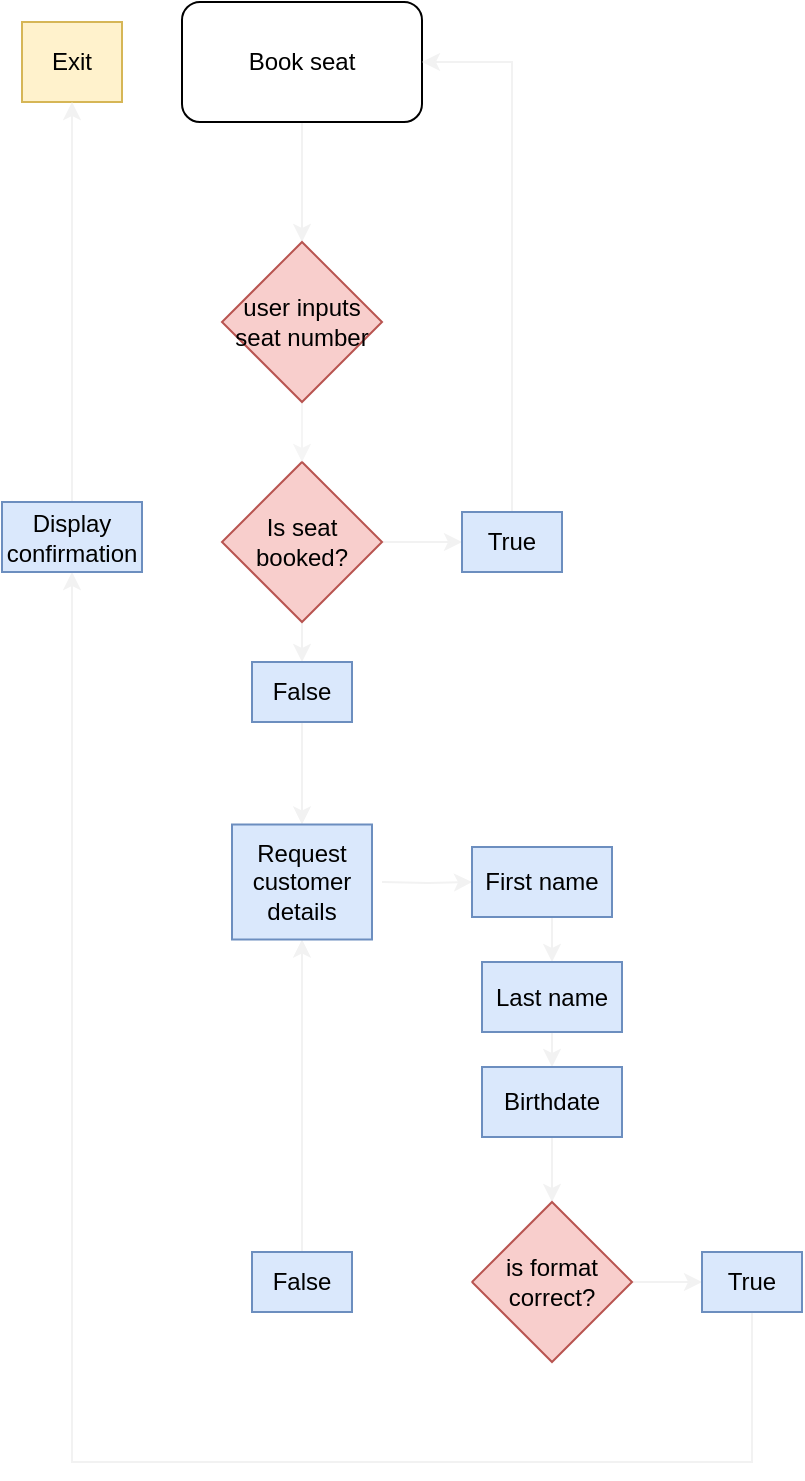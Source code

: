 <mxfile version="21.8.2" type="github">
  <diagram name="Page-1" id="Y_VKMyGLzCOrv4oxXar7">
    <mxGraphModel dx="724" dy="366" grid="1" gridSize="10" guides="1" tooltips="1" connect="1" arrows="1" fold="1" page="1" pageScale="1" pageWidth="850" pageHeight="1100" math="0" shadow="0">
      <root>
        <mxCell id="0" />
        <mxCell id="1" parent="0" />
        <mxCell id="_tMpiJNxdKdV9bOaXBhx-19" style="edgeStyle=orthogonalEdgeStyle;rounded=0;orthogonalLoop=1;jettySize=auto;html=1;entryX=0.5;entryY=0;entryDx=0;entryDy=0;strokeColor=#F2F2F2;" parent="1" source="_tMpiJNxdKdV9bOaXBhx-1" target="_tMpiJNxdKdV9bOaXBhx-17" edge="1">
          <mxGeometry relative="1" as="geometry" />
        </mxCell>
        <mxCell id="_tMpiJNxdKdV9bOaXBhx-1" value="Book seat" style="rounded=1;whiteSpace=wrap;html=1;" parent="1" vertex="1">
          <mxGeometry x="340" width="120" height="60" as="geometry" />
        </mxCell>
        <mxCell id="_tMpiJNxdKdV9bOaXBhx-10" style="edgeStyle=orthogonalEdgeStyle;rounded=0;orthogonalLoop=1;jettySize=auto;html=1;exitX=1;exitY=0.5;exitDx=0;exitDy=0;entryX=0;entryY=0.5;entryDx=0;entryDy=0;strokeColor=#F2F2F2;" parent="1" source="_tMpiJNxdKdV9bOaXBhx-3" target="_tMpiJNxdKdV9bOaXBhx-9" edge="1">
          <mxGeometry relative="1" as="geometry" />
        </mxCell>
        <mxCell id="_tMpiJNxdKdV9bOaXBhx-14" style="edgeStyle=orthogonalEdgeStyle;rounded=0;orthogonalLoop=1;jettySize=auto;html=1;exitX=0.5;exitY=1;exitDx=0;exitDy=0;entryX=0.5;entryY=0;entryDx=0;entryDy=0;strokeColor=#F2F2F2;" parent="1" source="_tMpiJNxdKdV9bOaXBhx-3" target="_tMpiJNxdKdV9bOaXBhx-13" edge="1">
          <mxGeometry relative="1" as="geometry" />
        </mxCell>
        <mxCell id="_tMpiJNxdKdV9bOaXBhx-3" value="Is seat booked?" style="rhombus;whiteSpace=wrap;html=1;fillColor=#f8cecc;strokeColor=#b85450;" parent="1" vertex="1">
          <mxGeometry x="360" y="230" width="80" height="80" as="geometry" />
        </mxCell>
        <mxCell id="_tMpiJNxdKdV9bOaXBhx-40" style="edgeStyle=orthogonalEdgeStyle;rounded=0;orthogonalLoop=1;jettySize=auto;html=1;entryX=0;entryY=0.5;entryDx=0;entryDy=0;strokeColor=#F2F2F2;" parent="1" target="_tMpiJNxdKdV9bOaXBhx-25" edge="1">
          <mxGeometry relative="1" as="geometry">
            <mxPoint x="440" y="440" as="sourcePoint" />
          </mxGeometry>
        </mxCell>
        <mxCell id="_tMpiJNxdKdV9bOaXBhx-11" style="edgeStyle=orthogonalEdgeStyle;rounded=0;orthogonalLoop=1;jettySize=auto;html=1;exitX=0.5;exitY=0;exitDx=0;exitDy=0;entryX=1;entryY=0.5;entryDx=0;entryDy=0;strokeColor=#F2F2F2;" parent="1" source="_tMpiJNxdKdV9bOaXBhx-9" target="_tMpiJNxdKdV9bOaXBhx-1" edge="1">
          <mxGeometry relative="1" as="geometry" />
        </mxCell>
        <mxCell id="_tMpiJNxdKdV9bOaXBhx-9" value="True" style="rounded=0;whiteSpace=wrap;html=1;fillColor=#dae8fc;strokeColor=#6c8ebf;" parent="1" vertex="1">
          <mxGeometry x="480" y="255" width="50" height="30" as="geometry" />
        </mxCell>
        <mxCell id="_tMpiJNxdKdV9bOaXBhx-15" style="edgeStyle=orthogonalEdgeStyle;rounded=0;orthogonalLoop=1;jettySize=auto;html=1;exitX=0.5;exitY=1;exitDx=0;exitDy=0;entryX=0.5;entryY=0;entryDx=0;entryDy=0;strokeColor=#F2F2F2;" parent="1" source="_tMpiJNxdKdV9bOaXBhx-13" target="Q53NSRtB03QyKIRW1DKv-1" edge="1">
          <mxGeometry relative="1" as="geometry">
            <mxPoint x="400" y="400" as="targetPoint" />
          </mxGeometry>
        </mxCell>
        <mxCell id="_tMpiJNxdKdV9bOaXBhx-13" value="False" style="rounded=0;whiteSpace=wrap;html=1;fillColor=#dae8fc;strokeColor=#6c8ebf;" parent="1" vertex="1">
          <mxGeometry x="375" y="330" width="50" height="30" as="geometry" />
        </mxCell>
        <mxCell id="ZWaSeRFUdhmuZ_nvTGX8-2" style="edgeStyle=orthogonalEdgeStyle;rounded=0;orthogonalLoop=1;jettySize=auto;html=1;exitX=0.5;exitY=1;exitDx=0;exitDy=0;entryX=0.5;entryY=0;entryDx=0;entryDy=0;strokeColor=#F5F5F5;" edge="1" parent="1" source="_tMpiJNxdKdV9bOaXBhx-17" target="_tMpiJNxdKdV9bOaXBhx-3">
          <mxGeometry relative="1" as="geometry" />
        </mxCell>
        <mxCell id="_tMpiJNxdKdV9bOaXBhx-17" value="user inputs seat number" style="rhombus;whiteSpace=wrap;html=1;fillColor=#f8cecc;strokeColor=#b85450;" parent="1" vertex="1">
          <mxGeometry x="360" y="120" width="80" height="80" as="geometry" />
        </mxCell>
        <mxCell id="_tMpiJNxdKdV9bOaXBhx-23" value="Exit" style="whiteSpace=wrap;html=1;fillColor=#fff2cc;strokeColor=#d6b656;" parent="1" vertex="1">
          <mxGeometry x="260" y="10" width="50" height="40" as="geometry" />
        </mxCell>
        <mxCell id="_tMpiJNxdKdV9bOaXBhx-29" style="edgeStyle=orthogonalEdgeStyle;rounded=0;orthogonalLoop=1;jettySize=auto;html=1;exitX=0.5;exitY=1;exitDx=0;exitDy=0;entryX=0.5;entryY=0;entryDx=0;entryDy=0;strokeColor=#F2F2F2;" parent="1" source="_tMpiJNxdKdV9bOaXBhx-25" target="_tMpiJNxdKdV9bOaXBhx-26" edge="1">
          <mxGeometry relative="1" as="geometry" />
        </mxCell>
        <mxCell id="_tMpiJNxdKdV9bOaXBhx-25" value="First name" style="rounded=0;whiteSpace=wrap;html=1;fillColor=#dae8fc;strokeColor=#6c8ebf;" parent="1" vertex="1">
          <mxGeometry x="485" y="422.5" width="70" height="35" as="geometry" />
        </mxCell>
        <mxCell id="_tMpiJNxdKdV9bOaXBhx-31" style="edgeStyle=orthogonalEdgeStyle;rounded=0;orthogonalLoop=1;jettySize=auto;html=1;exitX=0.5;exitY=1;exitDx=0;exitDy=0;entryX=0.5;entryY=0;entryDx=0;entryDy=0;strokeColor=#F2F2F2;" parent="1" source="_tMpiJNxdKdV9bOaXBhx-26" target="_tMpiJNxdKdV9bOaXBhx-28" edge="1">
          <mxGeometry relative="1" as="geometry" />
        </mxCell>
        <mxCell id="_tMpiJNxdKdV9bOaXBhx-26" value="Last name" style="rounded=0;whiteSpace=wrap;html=1;fillColor=#dae8fc;strokeColor=#6c8ebf;" parent="1" vertex="1">
          <mxGeometry x="490" y="480" width="70" height="35" as="geometry" />
        </mxCell>
        <mxCell id="_tMpiJNxdKdV9bOaXBhx-33" style="edgeStyle=orthogonalEdgeStyle;rounded=0;orthogonalLoop=1;jettySize=auto;html=1;exitX=0.5;exitY=1;exitDx=0;exitDy=0;entryX=0.5;entryY=0;entryDx=0;entryDy=0;strokeColor=#F2F2F2;" parent="1" source="_tMpiJNxdKdV9bOaXBhx-28" target="_tMpiJNxdKdV9bOaXBhx-32" edge="1">
          <mxGeometry relative="1" as="geometry" />
        </mxCell>
        <mxCell id="_tMpiJNxdKdV9bOaXBhx-28" value="Birthdate" style="rounded=0;whiteSpace=wrap;html=1;fillColor=#dae8fc;strokeColor=#6c8ebf;" parent="1" vertex="1">
          <mxGeometry x="490" y="532.5" width="70" height="35" as="geometry" />
        </mxCell>
        <mxCell id="_tMpiJNxdKdV9bOaXBhx-38" style="edgeStyle=orthogonalEdgeStyle;rounded=0;orthogonalLoop=1;jettySize=auto;html=1;exitX=1;exitY=0.5;exitDx=0;exitDy=0;entryX=0;entryY=0.5;entryDx=0;entryDy=0;strokeColor=#F2F2F2;" parent="1" source="_tMpiJNxdKdV9bOaXBhx-32" target="_tMpiJNxdKdV9bOaXBhx-37" edge="1">
          <mxGeometry relative="1" as="geometry" />
        </mxCell>
        <mxCell id="_tMpiJNxdKdV9bOaXBhx-32" value="is format correct?" style="rhombus;whiteSpace=wrap;html=1;fillColor=#f8cecc;strokeColor=#b85450;" parent="1" vertex="1">
          <mxGeometry x="485" y="600" width="80" height="80" as="geometry" />
        </mxCell>
        <mxCell id="_tMpiJNxdKdV9bOaXBhx-36" style="edgeStyle=orthogonalEdgeStyle;rounded=0;orthogonalLoop=1;jettySize=auto;html=1;entryX=0.5;entryY=1;entryDx=0;entryDy=0;strokeColor=#F2F2F2;" parent="1" source="_tMpiJNxdKdV9bOaXBhx-34" target="Q53NSRtB03QyKIRW1DKv-1" edge="1">
          <mxGeometry relative="1" as="geometry">
            <mxPoint x="400" y="480" as="targetPoint" />
          </mxGeometry>
        </mxCell>
        <mxCell id="ZWaSeRFUdhmuZ_nvTGX8-3" style="edgeStyle=orthogonalEdgeStyle;rounded=0;orthogonalLoop=1;jettySize=auto;html=1;exitX=1;exitY=0.5;exitDx=0;exitDy=0;entryX=0;entryY=0.5;entryDx=0;entryDy=0;strokeColor=#FFFFFF;" edge="1" parent="1" source="_tMpiJNxdKdV9bOaXBhx-34" target="_tMpiJNxdKdV9bOaXBhx-32">
          <mxGeometry relative="1" as="geometry" />
        </mxCell>
        <mxCell id="_tMpiJNxdKdV9bOaXBhx-34" value="False" style="rounded=0;whiteSpace=wrap;html=1;fillColor=#dae8fc;strokeColor=#6c8ebf;" parent="1" vertex="1">
          <mxGeometry x="375" y="625" width="50" height="30" as="geometry" />
        </mxCell>
        <mxCell id="_tMpiJNxdKdV9bOaXBhx-43" style="edgeStyle=orthogonalEdgeStyle;rounded=0;orthogonalLoop=1;jettySize=auto;html=1;exitX=0.5;exitY=1;exitDx=0;exitDy=0;entryX=0.5;entryY=1;entryDx=0;entryDy=0;strokeColor=#F2F2F2;" parent="1" source="_tMpiJNxdKdV9bOaXBhx-37" target="_tMpiJNxdKdV9bOaXBhx-41" edge="1">
          <mxGeometry relative="1" as="geometry">
            <Array as="points">
              <mxPoint x="625" y="730" />
              <mxPoint x="285" y="730" />
            </Array>
          </mxGeometry>
        </mxCell>
        <mxCell id="_tMpiJNxdKdV9bOaXBhx-37" value="True" style="rounded=0;whiteSpace=wrap;html=1;fillColor=#dae8fc;strokeColor=#6c8ebf;" parent="1" vertex="1">
          <mxGeometry x="600" y="625" width="50" height="30" as="geometry" />
        </mxCell>
        <mxCell id="_tMpiJNxdKdV9bOaXBhx-44" style="edgeStyle=orthogonalEdgeStyle;rounded=0;orthogonalLoop=1;jettySize=auto;html=1;strokeColor=#F2F2F2;entryX=0.5;entryY=1;entryDx=0;entryDy=0;" parent="1" source="_tMpiJNxdKdV9bOaXBhx-41" edge="1" target="_tMpiJNxdKdV9bOaXBhx-23">
          <mxGeometry relative="1" as="geometry">
            <mxPoint x="285" y="160" as="targetPoint" />
          </mxGeometry>
        </mxCell>
        <mxCell id="_tMpiJNxdKdV9bOaXBhx-41" value="Display confirmation" style="rounded=0;whiteSpace=wrap;html=1;fillColor=#dae8fc;strokeColor=#6c8ebf;" parent="1" vertex="1">
          <mxGeometry x="250" y="250" width="70" height="35" as="geometry" />
        </mxCell>
        <mxCell id="Q53NSRtB03QyKIRW1DKv-1" value="Request customer details" style="rounded=0;whiteSpace=wrap;html=1;fillColor=#dae8fc;strokeColor=#6c8ebf;" parent="1" vertex="1">
          <mxGeometry x="365" y="411.25" width="70" height="57.5" as="geometry" />
        </mxCell>
      </root>
    </mxGraphModel>
  </diagram>
</mxfile>
